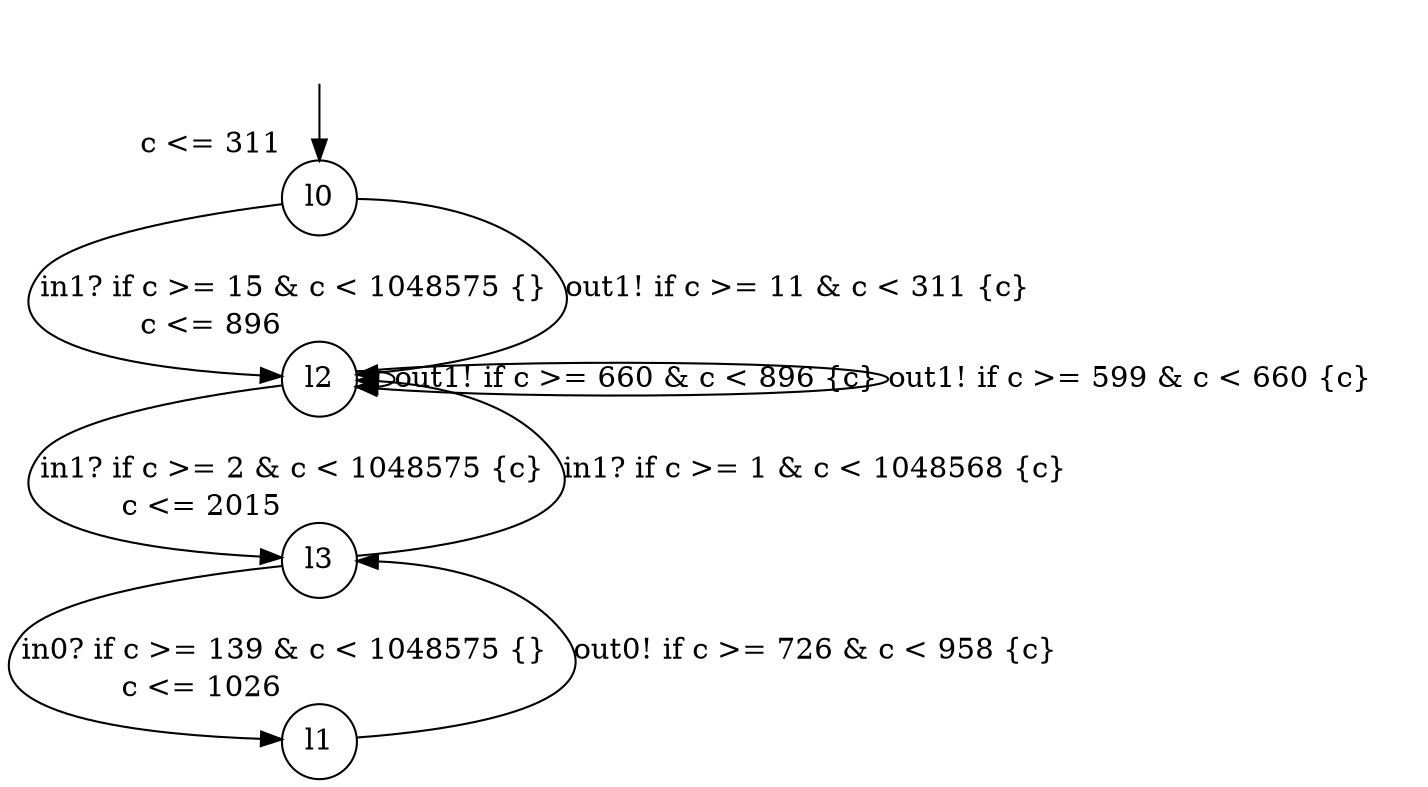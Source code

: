 digraph g {
__start0 [label="" shape="none"];
l0 [shape="circle" margin=0 label="l0", xlabel="c <= 311"];
l1 [shape="circle" margin=0 label="l1", xlabel="c <= 1026"];
l2 [shape="circle" margin=0 label="l2", xlabel="c <= 896"];
l3 [shape="circle" margin=0 label="l3", xlabel="c <= 2015"];
l0 -> l2 [label="in1? if c >= 15 & c < 1048575 {} "];
l0 -> l2 [label="out1! if c >= 11 & c < 311 {c} "];
l1 -> l3 [label="out0! if c >= 726 & c < 958 {c} "];
l2 -> l2 [label="out1! if c >= 660 & c < 896 {c} "];
l2 -> l3 [label="in1? if c >= 2 & c < 1048575 {c} "];
l2 -> l2 [label="out1! if c >= 599 & c < 660 {c} "];
l3 -> l1 [label="in0? if c >= 139 & c < 1048575 {} "];
l3 -> l2 [label="in1? if c >= 1 & c < 1048568 {c} "];
__start0 -> l0;
}

